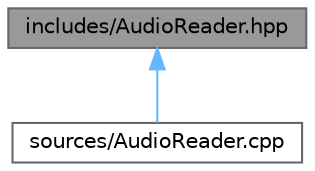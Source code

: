 digraph "includes/AudioReader.hpp"
{
 // LATEX_PDF_SIZE
  bgcolor="transparent";
  edge [fontname=Helvetica,fontsize=10,labelfontname=Helvetica,labelfontsize=10];
  node [fontname=Helvetica,fontsize=10,shape=box,height=0.2,width=0.4];
  Node1 [id="Node000001",label="includes/AudioReader.hpp",height=0.2,width=0.4,color="gray40", fillcolor="grey60", style="filled", fontcolor="black",tooltip="Declaration of the AudioReader class."];
  Node1 -> Node2 [id="edge1_Node000001_Node000002",dir="back",color="steelblue1",style="solid",tooltip=" "];
  Node2 [id="Node000002",label="sources/AudioReader.cpp",height=0.2,width=0.4,color="grey40", fillcolor="white", style="filled",URL="$AudioReader_8cpp.html",tooltip="Implementation of the AudioReader class."];
}
